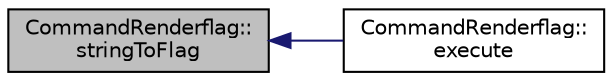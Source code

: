 digraph "CommandRenderflag::stringToFlag"
{
 // INTERACTIVE_SVG=YES
  edge [fontname="Helvetica",fontsize="10",labelfontname="Helvetica",labelfontsize="10"];
  node [fontname="Helvetica",fontsize="10",shape=record];
  rankdir="LR";
  Node1 [label="CommandRenderflag::\lstringToFlag",height=0.2,width=0.4,color="black", fillcolor="grey75", style="filled" fontcolor="black"];
  Node1 -> Node2 [dir="back",color="midnightblue",fontsize="10",style="solid",fontname="Helvetica"];
  Node2 [label="CommandRenderflag::\lexecute",height=0.2,width=0.4,color="black", fillcolor="white", style="filled",URL="$class_command_renderflag.html#aa4ab1903acdf7dd2815d2ab207a4919a"];
}
